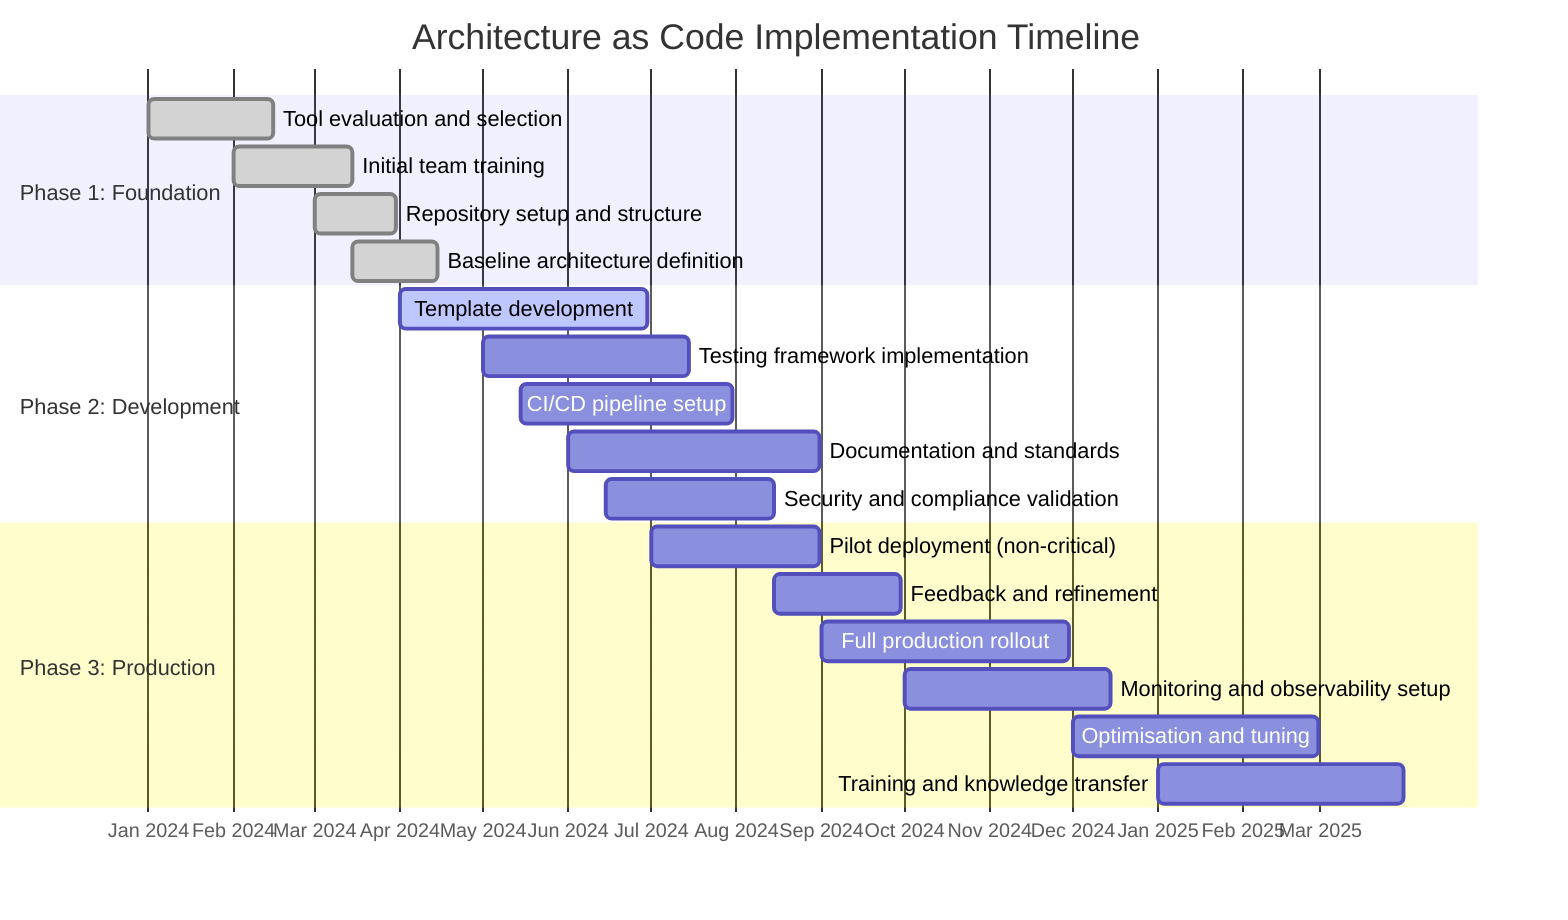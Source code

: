 gantt
    title Architecture as Code Implementation Timeline
    dateFormat YYYY-MM-DD
    axisFormat %b %Y

    section Phase 1: Foundation
    Tool evaluation and selection        :done, eval, 2024-01-01, 2024-02-15
    Initial team training                :done, train, 2024-02-01, 2024-03-15
    Repository setup and structure       :done, repo, 2024-03-01, 2024-03-31
    Baseline architecture definition     :done, baseline, 2024-03-15, 2024-04-15

    section Phase 2: Development
    Template development                 :active, dev, 2024-04-01, 2024-06-30
    Testing framework implementation     :test, 2024-05-01, 2024-07-15
    CI/CD pipeline setup                 :cicd, 2024-05-15, 2024-07-31
    Documentation and standards          :docs, 2024-06-01, 2024-08-31
    Security and compliance validation   :security, 2024-06-15, 2024-08-15

    section Phase 3: Production
    Pilot deployment (non-critical)      :pilot, 2024-07-01, 2024-08-31
    Feedback and refinement              :feedback, 2024-08-15, 2024-09-30
    Full production rollout              :rollout, 2024-09-01, 2024-11-30
    Monitoring and observability setup   :monitor, 2024-10-01, 2024-12-15
    Optimisation and tuning              :optimise, 2024-12-01, 2025-02-28
    Training and knowledge transfer      :knowledge, 2025-01-01, 2025-03-31